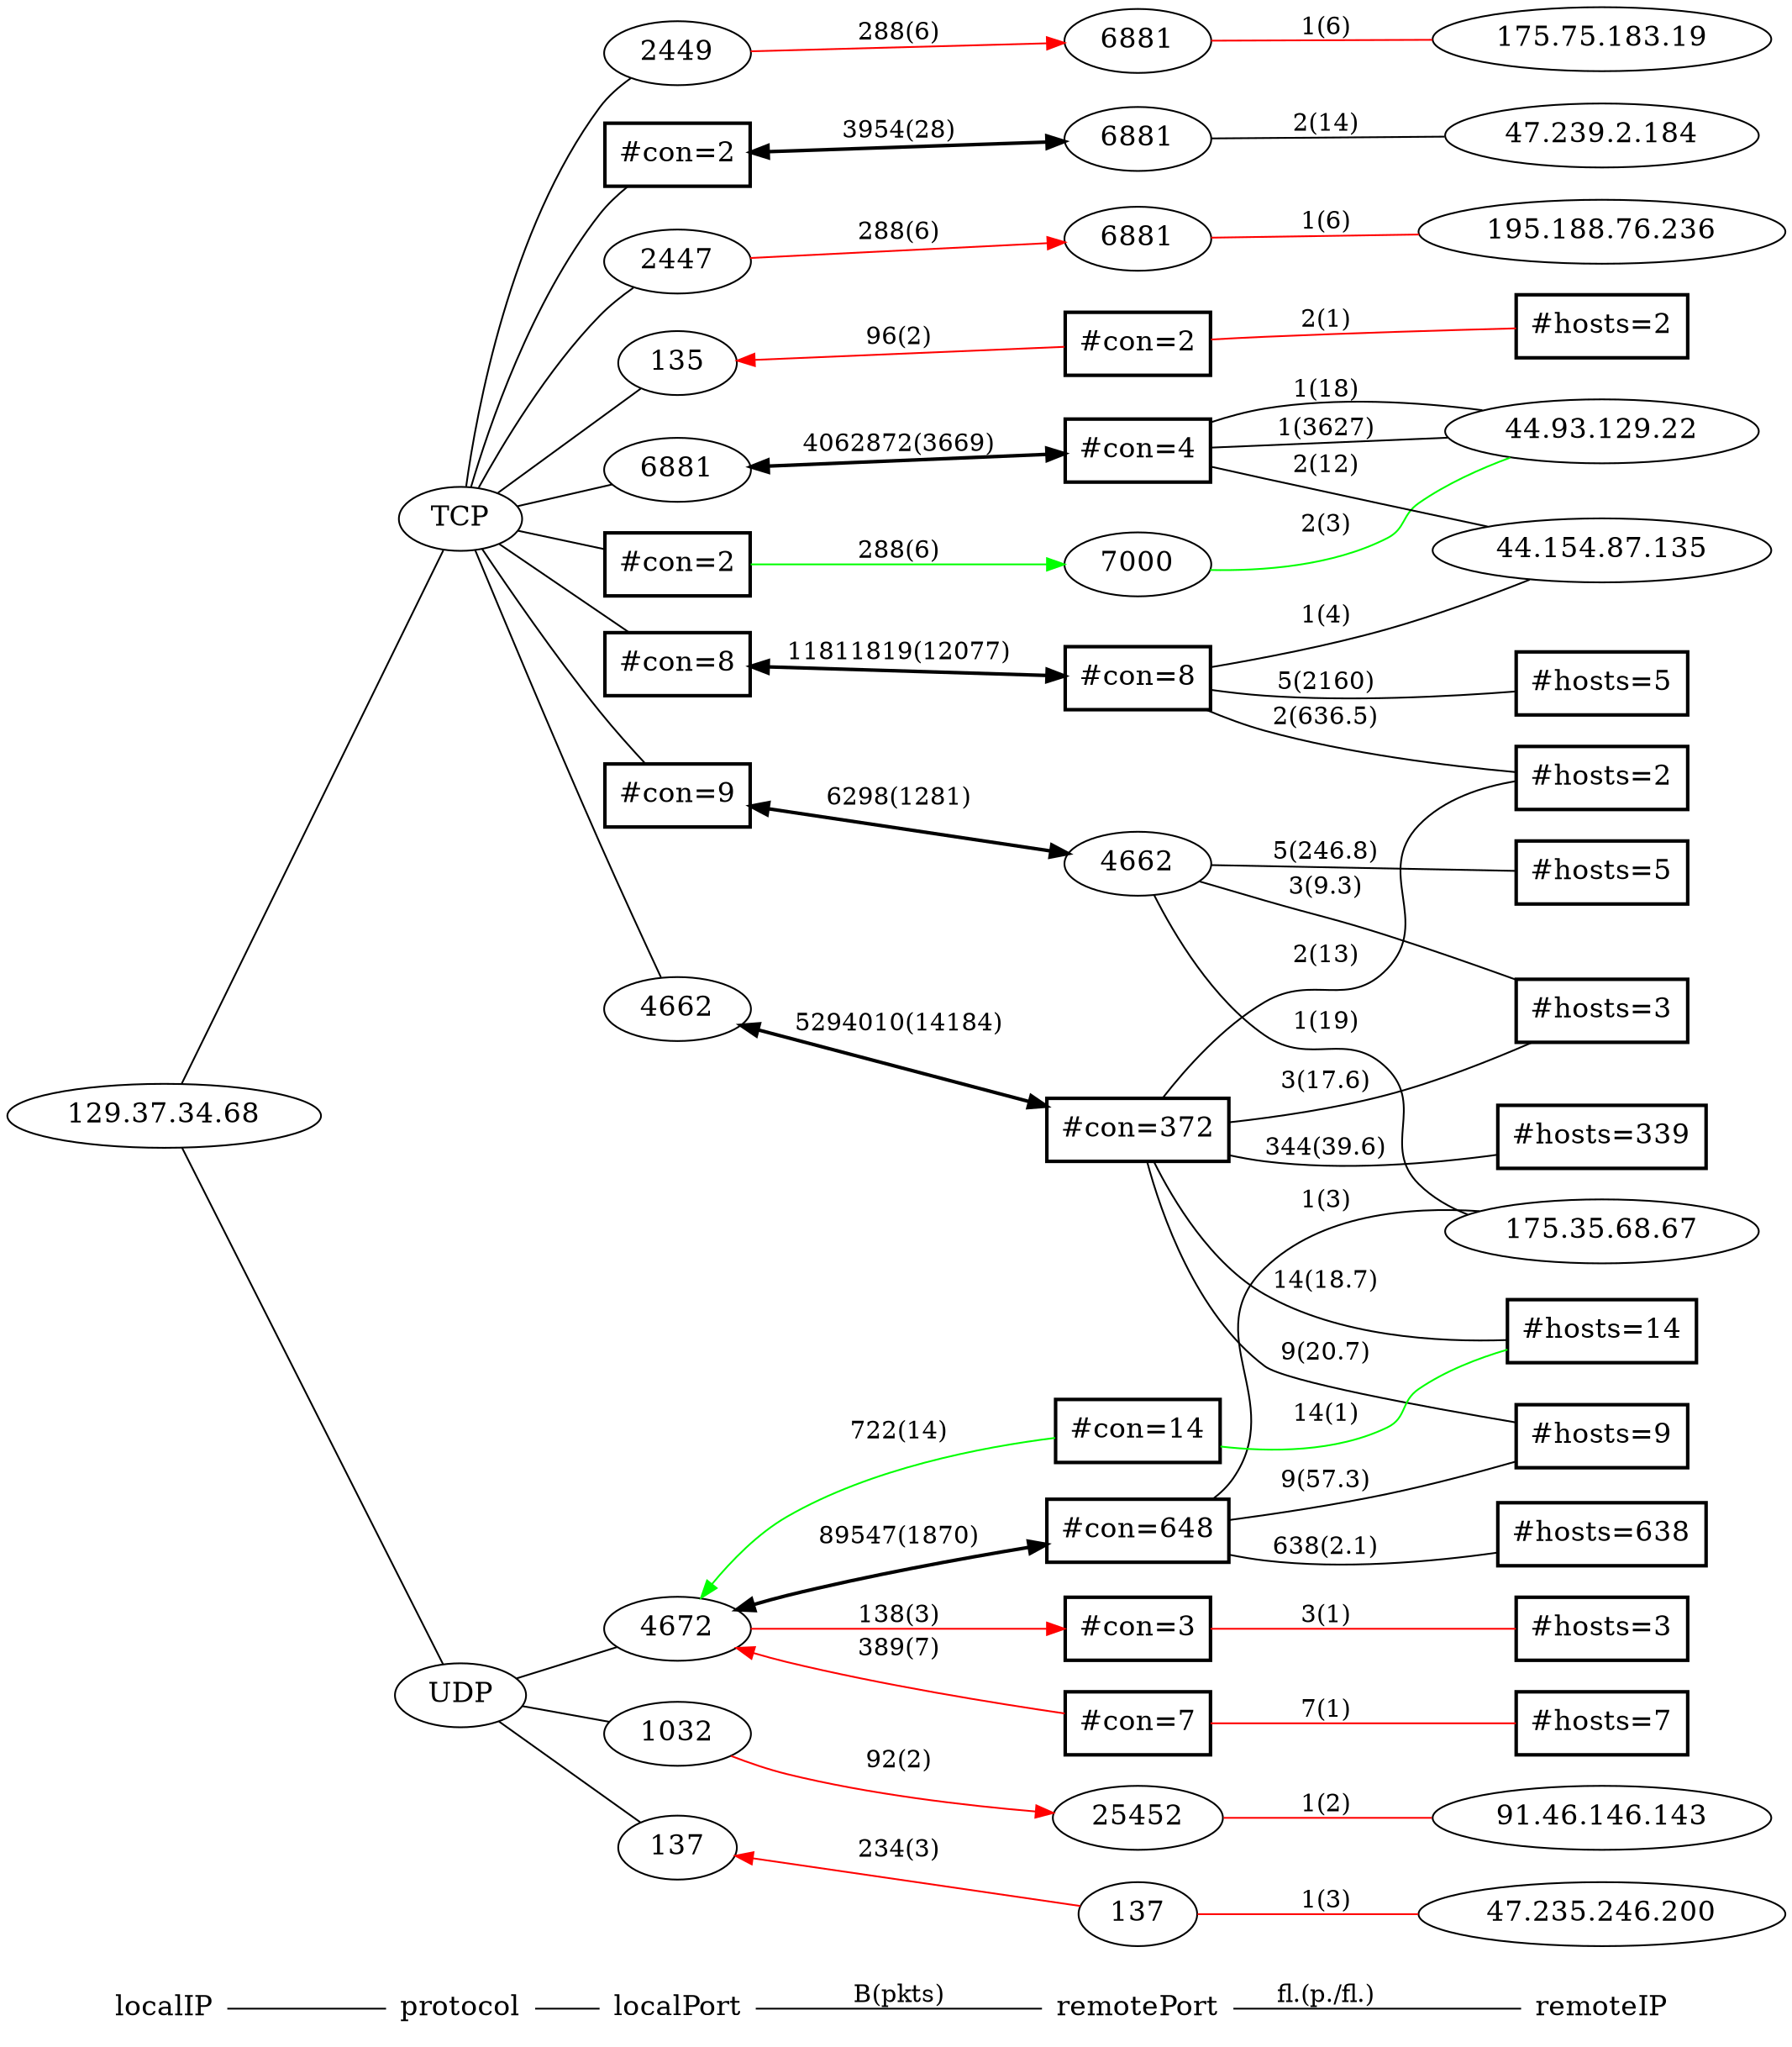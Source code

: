 graph G { /* Created by hpg2dot3() */
rankdir=LR;
node[shape=plaintext,fontsize=16];
"localIP"--"protocol"--"localPort""localPort"--"remotePort"[label="B(pkts)"]"remotePort"--"remoteIP"[label="fl.(p./fl.)"]
node[shape=ellipse];
subgraph 0{rank=same;"localIP";k1_2166694468;}
k1_2166694468[label="129.37.34.68"];
k1_2166694468--k2_6;
k1_2166694468--k2_17;
subgraph 1 {rank=same;"protocol";k2_6;k2_17;}
k2_6[label="TCP"];
k2_17[label="UDP"];
k2_6--k3_268437903;
k2_6--k3_268435591;
k2_17--k3_4672;
k2_17--k3_137;
k2_6--k3_268442337;
k2_17--k3_1032;
k2_6--k3_268437905;
k2_6--k3_268440118;
k2_6--k3_277807106;
k2_6--k3_6291464;
k2_6--k3_274202633;
k2_6--k3_284491778;
subgraph 2 {rank=same;"localPort";k3_268440118;k3_4672;k3_1032;k3_274202633;k3_277807106;k3_268437903;k3_6291464;k3_268435591;k3_284491778;k3_137;k3_268437905;k3_268442337;}
k3_268440118[label="4662"];
k3_4672[label="4672"];
k3_1032[label="1032"];
k3_274202633[label="#con=9", shape=box, style=bold];
k3_277807106[label="#con=2", shape=box, style=bold];
k3_268437903[label="2447"];
k3_6291464[label="#con=8", shape=box, style=bold];
k3_268435591[label="135"];
k3_284491778[label="#con=2", shape=box, style=bold];
k3_137[label="137"];
k3_268437905[label="2449"];
k3_268442337[label="6881"];
k3_1032--k4_1073767276[dir=forward, color=red][label="92(2)"];
k3_268437903--k4_1342380769[dir=forward, color=red][label="288(6)"];
k3_137--k4_1073807497[dir=back, color=red][label="234(3)"];
k3_268437905--k4_1342315233[dir=forward, color=red][label="288(6)"];
k3_277807106--k4_268770017[style=bold,dir=both][label="3954(28)"];
k3_284491778--k4_2416188248[dir=forward, color=green][label="288(6)"];
k3_274202633--k4_268833334[style=bold,dir=both][label="6298(1281)"];
k3_4672--k4_1115291655[dir=back, color=red][label="389(7)"];
k3_268440118--k4_67305844[style=bold,dir=both][label="5294010(14184)"];
k3_268435591--k4_1121124354[dir=back, color=red][label="96(2)"];
k3_4672--k4_1097138179[dir=forward, color=red][label="138(3)"];
k3_4672--k4_67437192[style=bold,dir=both][label="89547(1870)"];
k3_4672--k4_2318073870[dir=back, color=green][label="722(14)"];
k3_268442337--k4_83361796[style=bold,dir=both][label="4062872(3669)"];
k3_6291464--k4_73400328[style=bold,dir=both][label="11811819(12077)"];
subgraph 3 {rank=same;"remotePort";k4_268833334;k4_1073807497;k4_83361796;k4_73400328;k4_67305844;k4_1121124354;k4_1115291655;k4_1342315233;k4_2416188248;k4_67437192;k4_1073767276;k4_1097138179;k4_268770017;k4_2318073870;k4_1342380769;}
k4_268833334[label="4662"];
k4_1073807497[label="137"];
k4_83361796[label="#con=4", shape=box, style=bold];
k4_73400328[label="#con=8", shape=box, style=bold];
k4_67305844[label="#con=372", shape=box, style=bold];
k4_1121124354[label="#con=2", shape=box, style=bold];
k4_1115291655[label="#con=7", shape=box, style=bold];
k4_1342315233[label="6881"];
k4_2416188248[label="7000"];
k4_67437192[label="#con=648", shape=box, style=bold];
k4_1073767276[label="25452"];
k4_1097138179[label="#con=3", shape=box, style=bold];
k4_268770017[label="6881"];
k4_2318073870[label="#con=14", shape=box, style=bold];
k4_1342380769[label="6881"];
k4_83361796--k5_744325398[label="1(3627)"];
k4_1073767276--k5_1529778831[color=red][label="1(2)"];
k4_1073807497--k5_803993288[color=red][label="1(3)"];
k4_2416188248--k5_744325398[color=green][label="2(3)"];
k4_1342315233--k5_2940974867[color=red][label="1(6)"];
k4_268833334--k5_2938324035[label="1(19)"];
k4_1342380769--k5_3283897580[color=red][label="1(6)"];
k4_268770017--k5_804192952[label="2(14)"];
k4_83361796--k5_748312455[label="2(12)"];
k4_83361796--k5_744325398[label="1(18)"];
k4_73400328--k5_748312455[label="1(4)"];
k4_67437192--k5_2938324035[label="1(3)"];
k4_268833334--k5_4294770691[label="3(9.3)"];
k4_268833334--k5_72876037[label="5(246.8)"];
k4_67305844--k5_4294901769[label="9(20.7)"];
k4_67305844--k5_4294705154[label="2(13)"];
k4_67305844--k5_4294836238[label="14(18.7)"];
k4_73400328--k5_73400325[label="5(2160)"];
k4_1097138179--k5_56950787[color=red][label="3(1)"];
k4_67305844--k5_4294770691[label="3(17.6)"];
k4_67437192--k5_4294901769[label="9(57.3)"];
k4_67305844--k5_196947[label="344(39.6)"];
k4_2318073870--k5_4294836238[color=green][label="14(1)"];
k4_1115291655--k5_7995399[color=red][label="7(1)"];
k4_1121124354--k5_64159746[color=red][label="2(1)"];
k4_67437192--k5_328318[label="638(2.1)"];
k4_73400328--k5_4294705154[label="2(636.5)"];
subgraph 4 {rank=same;"remoteIP";k5_744325398;k5_4294705154;k5_744325398;k5_748312455;k5_803993288;k5_328318;k5_56950787;k5_73400325;k5_4294770691;k5_4294901769;k5_1529778831;k5_2940974867;k5_2938324035;k5_4294836238;k5_4294770691;k5_72876037;k5_2938324035;k5_64159746;k5_804192952;k5_3283897580;k5_7995399;k5_196947;}
k5_744325398[label="44.93.129.22"];
k5_4294705154[label="#hosts=2", shape=box, style=bold];
k5_744325398[label="44.93.129.22"];
k5_748312455[label="44.154.87.135"];
k5_803993288[label="47.235.246.200"];
k5_328318[label="#hosts=638", shape=box, style=bold];
k5_56950787[label="#hosts=3", shape=box, style=bold];
k5_73400325[label="#hosts=5", shape=box, style=bold];
k5_4294770691[label="#hosts=3", shape=box, style=bold];
k5_4294901769[label="#hosts=9", shape=box, style=bold];
k5_1529778831[label="91.46.146.143"];
k5_2940974867[label="175.75.183.19"];
k5_2938324035[label="175.35.68.67"];
k5_4294836238[label="#hosts=14", shape=box, style=bold];
k5_4294770691[label="#hosts=3", shape=box, style=bold];
k5_72876037[label="#hosts=5", shape=box, style=bold];
k5_2938324035[label="175.35.68.67"];
k5_64159746[label="#hosts=2", shape=box, style=bold];
k5_804192952[label="47.239.2.184"];
k5_3283897580[label="195.188.76.236"];
k5_7995399[label="#hosts=7", shape=box, style=bold];
k5_196947[label="#hosts=339", shape=box, style=bold];
}
